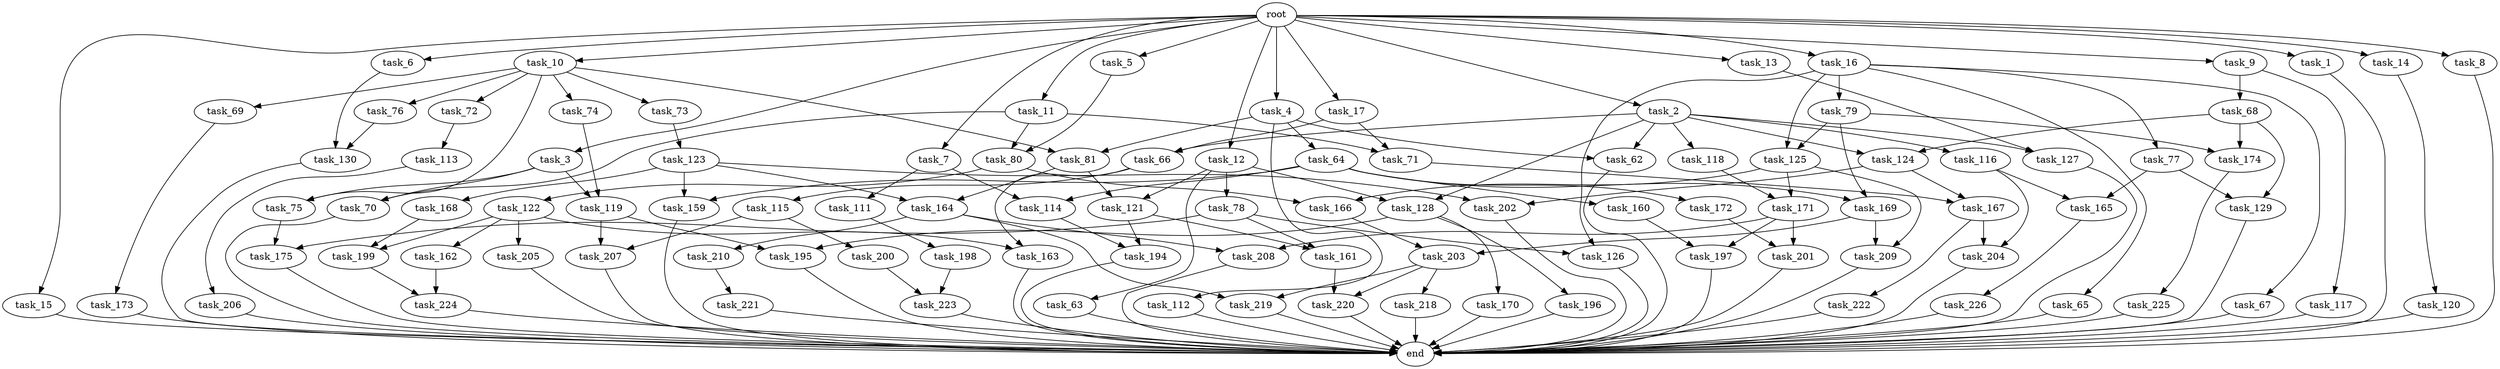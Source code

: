 digraph G {
  task_116 [size="214748364800.000000"];
  task_163 [size="1073741824000.000000"];
  task_15 [size="1024.000000"];
  task_118 [size="214748364800.000000"];
  task_169 [size="1408749273088.000000"];
  task_207 [size="910533066752.000000"];
  task_168 [size="34359738368.000000"];
  task_161 [size="292057776128.000000"];
  task_173 [size="309237645312.000000"];
  task_7 [size="1024.000000"];
  task_128 [size="429496729600.000000"];
  task_119 [size="627065225216.000000"];
  task_220 [size="1408749273088.000000"];
  task_166 [size="523986010112.000000"];
  task_79 [size="309237645312.000000"];
  task_75 [size="498216206336.000000"];
  task_204 [size="1408749273088.000000"];
  task_117 [size="137438953472.000000"];
  task_196 [size="137438953472.000000"];
  task_9 [size="1024.000000"];
  task_199 [size="764504178688.000000"];
  task_112 [size="214748364800.000000"];
  task_121 [size="249108103168.000000"];
  task_164 [size="68719476736.000000"];
  task_130 [size="764504178688.000000"];
  task_73 [size="420906795008.000000"];
  task_172 [size="549755813888.000000"];
  task_77 [size="309237645312.000000"];
  task_198 [size="420906795008.000000"];
  task_65 [size="309237645312.000000"];
  task_222 [size="858993459200.000000"];
  task_111 [size="34359738368.000000"];
  task_159 [size="584115552256.000000"];
  task_63 [size="214748364800.000000"];
  task_68 [size="137438953472.000000"];
  task_115 [size="858993459200.000000"];
  task_206 [size="34359738368.000000"];
  task_160 [size="549755813888.000000"];
  task_64 [size="214748364800.000000"];
  task_11 [size="1024.000000"];
  task_167 [size="343597383680.000000"];
  task_125 [size="1168231104512.000000"];
  task_1 [size="1024.000000"];
  task_78 [size="214748364800.000000"];
  task_210 [size="549755813888.000000"];
  task_201 [size="730144440320.000000"];
  task_69 [size="420906795008.000000"];
  task_225 [size="858993459200.000000"];
  task_171 [size="352187318272.000000"];
  task_162 [size="214748364800.000000"];
  task_202 [size="343597383680.000000"];
  task_80 [size="773094113280.000000"];
  task_123 [size="77309411328.000000"];
  task_175 [size="154618822656.000000"];
  task_194 [size="352187318272.000000"];
  task_62 [size="429496729600.000000"];
  task_66 [size="523986010112.000000"];
  task_127 [size="1073741824000.000000"];
  task_195 [size="833223655424.000000"];
  end [size="0.000000"];
  task_226 [size="695784701952.000000"];
  task_3 [size="1024.000000"];
  task_129 [size="1279900254208.000000"];
  task_4 [size="1024.000000"];
  task_10 [size="1024.000000"];
  task_81 [size="635655159808.000000"];
  task_70 [size="773094113280.000000"];
  task_71 [size="1005022347264.000000"];
  task_67 [size="309237645312.000000"];
  task_14 [size="1024.000000"];
  task_12 [size="1024.000000"];
  task_13 [size="1024.000000"];
  task_223 [size="274877906944.000000"];
  task_174 [size="1279900254208.000000"];
  task_126 [size="386547056640.000000"];
  task_114 [size="584115552256.000000"];
  task_5 [size="1024.000000"];
  task_203 [size="1554778161152.000000"];
  task_6 [size="1024.000000"];
  task_219 [size="1099511627776.000000"];
  task_124 [size="635655159808.000000"];
  task_2 [size="1024.000000"];
  task_209 [size="1073741824000.000000"];
  task_221 [size="549755813888.000000"];
  task_197 [size="68719476736.000000"];
  task_72 [size="420906795008.000000"];
  task_74 [size="420906795008.000000"];
  task_170 [size="137438953472.000000"];
  task_17 [size="1024.000000"];
  task_76 [size="420906795008.000000"];
  task_165 [size="1408749273088.000000"];
  task_120 [size="858993459200.000000"];
  task_200 [size="214748364800.000000"];
  root [size="0.000000"];
  task_205 [size="214748364800.000000"];
  task_208 [size="584115552256.000000"];
  task_8 [size="1024.000000"];
  task_16 [size="1024.000000"];
  task_113 [size="858993459200.000000"];
  task_218 [size="549755813888.000000"];
  task_122 [size="309237645312.000000"];
  task_224 [size="111669149696.000000"];

  task_116 -> task_204 [size="536870912.000000"];
  task_116 -> task_165 [size="536870912.000000"];
  task_163 -> end [size="1.000000"];
  task_15 -> end [size="1.000000"];
  task_118 -> task_171 [size="134217728.000000"];
  task_169 -> task_203 [size="838860800.000000"];
  task_169 -> task_209 [size="838860800.000000"];
  task_207 -> end [size="1.000000"];
  task_168 -> task_199 [size="536870912.000000"];
  task_161 -> task_220 [size="838860800.000000"];
  task_173 -> end [size="1.000000"];
  task_7 -> task_114 [size="33554432.000000"];
  task_7 -> task_111 [size="33554432.000000"];
  task_128 -> task_170 [size="134217728.000000"];
  task_128 -> task_195 [size="134217728.000000"];
  task_128 -> task_196 [size="134217728.000000"];
  task_119 -> task_195 [size="679477248.000000"];
  task_119 -> task_207 [size="679477248.000000"];
  task_220 -> end [size="1.000000"];
  task_166 -> task_203 [size="679477248.000000"];
  task_79 -> task_174 [size="838860800.000000"];
  task_79 -> task_169 [size="838860800.000000"];
  task_79 -> task_125 [size="838860800.000000"];
  task_75 -> task_175 [size="75497472.000000"];
  task_204 -> end [size="1.000000"];
  task_117 -> end [size="1.000000"];
  task_196 -> end [size="1.000000"];
  task_9 -> task_117 [size="134217728.000000"];
  task_9 -> task_68 [size="134217728.000000"];
  task_199 -> task_224 [size="75497472.000000"];
  task_112 -> end [size="1.000000"];
  task_121 -> task_161 [size="209715200.000000"];
  task_121 -> task_194 [size="209715200.000000"];
  task_164 -> task_210 [size="536870912.000000"];
  task_164 -> task_208 [size="536870912.000000"];
  task_164 -> task_219 [size="536870912.000000"];
  task_130 -> end [size="1.000000"];
  task_73 -> task_123 [size="75497472.000000"];
  task_172 -> task_201 [size="679477248.000000"];
  task_77 -> task_165 [size="838860800.000000"];
  task_77 -> task_129 [size="838860800.000000"];
  task_198 -> task_223 [size="134217728.000000"];
  task_65 -> end [size="1.000000"];
  task_222 -> end [size="1.000000"];
  task_111 -> task_198 [size="411041792.000000"];
  task_159 -> end [size="1.000000"];
  task_63 -> end [size="1.000000"];
  task_68 -> task_174 [size="411041792.000000"];
  task_68 -> task_124 [size="411041792.000000"];
  task_68 -> task_129 [size="411041792.000000"];
  task_115 -> task_200 [size="209715200.000000"];
  task_115 -> task_207 [size="209715200.000000"];
  task_206 -> end [size="1.000000"];
  task_160 -> task_197 [size="33554432.000000"];
  task_64 -> task_114 [size="536870912.000000"];
  task_64 -> task_160 [size="536870912.000000"];
  task_64 -> task_169 [size="536870912.000000"];
  task_64 -> task_172 [size="536870912.000000"];
  task_64 -> task_159 [size="536870912.000000"];
  task_11 -> task_80 [size="679477248.000000"];
  task_11 -> task_70 [size="679477248.000000"];
  task_11 -> task_71 [size="679477248.000000"];
  task_167 -> task_204 [size="838860800.000000"];
  task_167 -> task_222 [size="838860800.000000"];
  task_125 -> task_171 [size="209715200.000000"];
  task_125 -> task_166 [size="209715200.000000"];
  task_125 -> task_209 [size="209715200.000000"];
  task_1 -> end [size="1.000000"];
  task_78 -> task_161 [size="75497472.000000"];
  task_78 -> task_175 [size="75497472.000000"];
  task_78 -> task_126 [size="75497472.000000"];
  task_210 -> task_221 [size="536870912.000000"];
  task_201 -> end [size="1.000000"];
  task_69 -> task_173 [size="301989888.000000"];
  task_225 -> end [size="1.000000"];
  task_171 -> task_201 [size="33554432.000000"];
  task_171 -> task_197 [size="33554432.000000"];
  task_171 -> task_208 [size="33554432.000000"];
  task_162 -> task_224 [size="33554432.000000"];
  task_202 -> end [size="1.000000"];
  task_80 -> task_166 [size="301989888.000000"];
  task_80 -> task_122 [size="301989888.000000"];
  task_123 -> task_164 [size="33554432.000000"];
  task_123 -> task_159 [size="33554432.000000"];
  task_123 -> task_202 [size="33554432.000000"];
  task_123 -> task_168 [size="33554432.000000"];
  task_175 -> end [size="1.000000"];
  task_194 -> end [size="1.000000"];
  task_62 -> end [size="1.000000"];
  task_66 -> task_163 [size="838860800.000000"];
  task_66 -> task_115 [size="838860800.000000"];
  task_127 -> end [size="1.000000"];
  task_195 -> end [size="1.000000"];
  task_226 -> end [size="1.000000"];
  task_3 -> task_75 [size="75497472.000000"];
  task_3 -> task_119 [size="75497472.000000"];
  task_3 -> task_70 [size="75497472.000000"];
  task_129 -> end [size="1.000000"];
  task_4 -> task_81 [size="209715200.000000"];
  task_4 -> task_112 [size="209715200.000000"];
  task_4 -> task_64 [size="209715200.000000"];
  task_4 -> task_62 [size="209715200.000000"];
  task_10 -> task_81 [size="411041792.000000"];
  task_10 -> task_76 [size="411041792.000000"];
  task_10 -> task_75 [size="411041792.000000"];
  task_10 -> task_74 [size="411041792.000000"];
  task_10 -> task_73 [size="411041792.000000"];
  task_10 -> task_72 [size="411041792.000000"];
  task_10 -> task_69 [size="411041792.000000"];
  task_81 -> task_164 [size="33554432.000000"];
  task_81 -> task_121 [size="33554432.000000"];
  task_70 -> end [size="1.000000"];
  task_71 -> task_167 [size="33554432.000000"];
  task_67 -> end [size="1.000000"];
  task_14 -> task_120 [size="838860800.000000"];
  task_12 -> task_63 [size="209715200.000000"];
  task_12 -> task_78 [size="209715200.000000"];
  task_12 -> task_128 [size="209715200.000000"];
  task_12 -> task_121 [size="209715200.000000"];
  task_13 -> task_127 [size="838860800.000000"];
  task_223 -> end [size="1.000000"];
  task_174 -> task_225 [size="838860800.000000"];
  task_126 -> end [size="1.000000"];
  task_114 -> task_194 [size="134217728.000000"];
  task_5 -> task_80 [size="75497472.000000"];
  task_203 -> task_220 [size="536870912.000000"];
  task_203 -> task_218 [size="536870912.000000"];
  task_203 -> task_219 [size="536870912.000000"];
  task_6 -> task_130 [size="209715200.000000"];
  task_219 -> end [size="1.000000"];
  task_124 -> task_167 [size="301989888.000000"];
  task_124 -> task_202 [size="301989888.000000"];
  task_2 -> task_66 [size="209715200.000000"];
  task_2 -> task_116 [size="209715200.000000"];
  task_2 -> task_124 [size="209715200.000000"];
  task_2 -> task_127 [size="209715200.000000"];
  task_2 -> task_118 [size="209715200.000000"];
  task_2 -> task_128 [size="209715200.000000"];
  task_2 -> task_62 [size="209715200.000000"];
  task_209 -> end [size="1.000000"];
  task_221 -> end [size="1.000000"];
  task_197 -> end [size="1.000000"];
  task_72 -> task_113 [size="838860800.000000"];
  task_74 -> task_119 [size="536870912.000000"];
  task_170 -> end [size="1.000000"];
  task_17 -> task_66 [size="301989888.000000"];
  task_17 -> task_71 [size="301989888.000000"];
  task_76 -> task_130 [size="536870912.000000"];
  task_165 -> task_226 [size="679477248.000000"];
  task_120 -> end [size="1.000000"];
  task_200 -> task_223 [size="134217728.000000"];
  root -> task_13 [size="1.000000"];
  root -> task_17 [size="1.000000"];
  root -> task_3 [size="1.000000"];
  root -> task_4 [size="1.000000"];
  root -> task_11 [size="1.000000"];
  root -> task_15 [size="1.000000"];
  root -> task_10 [size="1.000000"];
  root -> task_6 [size="1.000000"];
  root -> task_9 [size="1.000000"];
  root -> task_8 [size="1.000000"];
  root -> task_2 [size="1.000000"];
  root -> task_1 [size="1.000000"];
  root -> task_5 [size="1.000000"];
  root -> task_7 [size="1.000000"];
  root -> task_16 [size="1.000000"];
  root -> task_14 [size="1.000000"];
  root -> task_12 [size="1.000000"];
  task_205 -> end [size="1.000000"];
  task_208 -> end [size="1.000000"];
  task_8 -> end [size="1.000000"];
  task_16 -> task_65 [size="301989888.000000"];
  task_16 -> task_67 [size="301989888.000000"];
  task_16 -> task_126 [size="301989888.000000"];
  task_16 -> task_79 [size="301989888.000000"];
  task_16 -> task_125 [size="301989888.000000"];
  task_16 -> task_77 [size="301989888.000000"];
  task_113 -> task_206 [size="33554432.000000"];
  task_218 -> end [size="1.000000"];
  task_122 -> task_163 [size="209715200.000000"];
  task_122 -> task_162 [size="209715200.000000"];
  task_122 -> task_205 [size="209715200.000000"];
  task_122 -> task_199 [size="209715200.000000"];
  task_224 -> end [size="1.000000"];
}
